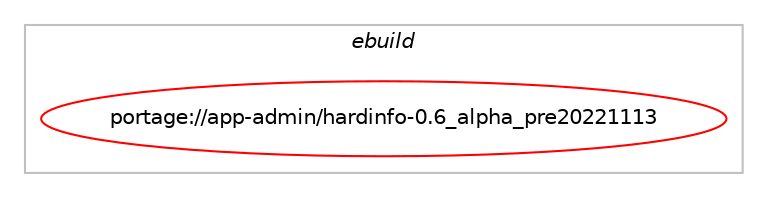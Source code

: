 digraph prolog {

# *************
# Graph options
# *************

newrank=true;
concentrate=true;
compound=true;
graph [rankdir=LR,fontname=Helvetica,fontsize=10,ranksep=1.5];#, ranksep=2.5, nodesep=0.2];
edge  [arrowhead=vee];
node  [fontname=Helvetica,fontsize=10];

# **********
# The ebuild
# **********

subgraph cluster_leftcol {
color=gray;
label=<<i>ebuild</i>>;
id [label="portage://app-admin/hardinfo-0.6_alpha_pre20221113", color=red, width=4, href="../app-admin/hardinfo-0.6_alpha_pre20221113.svg"];
}

# ****************
# The dependencies
# ****************

subgraph cluster_midcol {
color=gray;
label=<<i>dependencies</i>>;
subgraph cluster_compile {
fillcolor="#eeeeee";
style=filled;
label=<<i>compile</i>>;
# *** BEGIN UNKNOWN DEPENDENCY TYPE (TODO) ***
# id -> equal(package_dependency(portage://app-admin/hardinfo-0.6_alpha_pre20221113,install,no,dev-libs,glib,none,[,,],[slot(2)],[]))
# *** END UNKNOWN DEPENDENCY TYPE (TODO) ***

# *** BEGIN UNKNOWN DEPENDENCY TYPE (TODO) ***
# id -> equal(package_dependency(portage://app-admin/hardinfo-0.6_alpha_pre20221113,install,no,dev-libs,json-glib,none,[,,],[],[]))
# *** END UNKNOWN DEPENDENCY TYPE (TODO) ***

# *** BEGIN UNKNOWN DEPENDENCY TYPE (TODO) ***
# id -> equal(package_dependency(portage://app-admin/hardinfo-0.6_alpha_pre20221113,install,no,net-libs,libsoup,none,[,,],[slot(2.4)],[]))
# *** END UNKNOWN DEPENDENCY TYPE (TODO) ***

# *** BEGIN UNKNOWN DEPENDENCY TYPE (TODO) ***
# id -> equal(package_dependency(portage://app-admin/hardinfo-0.6_alpha_pre20221113,install,no,sys-libs,zlib,none,[,,],[],[]))
# *** END UNKNOWN DEPENDENCY TYPE (TODO) ***

# *** BEGIN UNKNOWN DEPENDENCY TYPE (TODO) ***
# id -> equal(package_dependency(portage://app-admin/hardinfo-0.6_alpha_pre20221113,install,no,x11-libs,cairo,none,[,,],[],[]))
# *** END UNKNOWN DEPENDENCY TYPE (TODO) ***

# *** BEGIN UNKNOWN DEPENDENCY TYPE (TODO) ***
# id -> equal(package_dependency(portage://app-admin/hardinfo-0.6_alpha_pre20221113,install,no,x11-libs,gtk+,greaterequal,[3.0,,,3.0],[slot(3)],[]))
# *** END UNKNOWN DEPENDENCY TYPE (TODO) ***

}
subgraph cluster_compileandrun {
fillcolor="#eeeeee";
style=filled;
label=<<i>compile and run</i>>;
}
subgraph cluster_run {
fillcolor="#eeeeee";
style=filled;
label=<<i>run</i>>;
# *** BEGIN UNKNOWN DEPENDENCY TYPE (TODO) ***
# id -> equal(package_dependency(portage://app-admin/hardinfo-0.6_alpha_pre20221113,run,no,dev-libs,glib,none,[,,],[slot(2)],[]))
# *** END UNKNOWN DEPENDENCY TYPE (TODO) ***

# *** BEGIN UNKNOWN DEPENDENCY TYPE (TODO) ***
# id -> equal(package_dependency(portage://app-admin/hardinfo-0.6_alpha_pre20221113,run,no,dev-libs,json-glib,none,[,,],[],[]))
# *** END UNKNOWN DEPENDENCY TYPE (TODO) ***

# *** BEGIN UNKNOWN DEPENDENCY TYPE (TODO) ***
# id -> equal(package_dependency(portage://app-admin/hardinfo-0.6_alpha_pre20221113,run,no,net-libs,libsoup,none,[,,],[slot(2.4)],[]))
# *** END UNKNOWN DEPENDENCY TYPE (TODO) ***

# *** BEGIN UNKNOWN DEPENDENCY TYPE (TODO) ***
# id -> equal(package_dependency(portage://app-admin/hardinfo-0.6_alpha_pre20221113,run,no,sys-libs,zlib,none,[,,],[],[]))
# *** END UNKNOWN DEPENDENCY TYPE (TODO) ***

# *** BEGIN UNKNOWN DEPENDENCY TYPE (TODO) ***
# id -> equal(package_dependency(portage://app-admin/hardinfo-0.6_alpha_pre20221113,run,no,x11-libs,cairo,none,[,,],[],[]))
# *** END UNKNOWN DEPENDENCY TYPE (TODO) ***

# *** BEGIN UNKNOWN DEPENDENCY TYPE (TODO) ***
# id -> equal(package_dependency(portage://app-admin/hardinfo-0.6_alpha_pre20221113,run,no,x11-libs,gtk+,greaterequal,[3.0,,,3.0],[slot(3)],[]))
# *** END UNKNOWN DEPENDENCY TYPE (TODO) ***

}
}

# **************
# The candidates
# **************

subgraph cluster_choices {
rank=same;
color=gray;
label=<<i>candidates</i>>;

}

}
